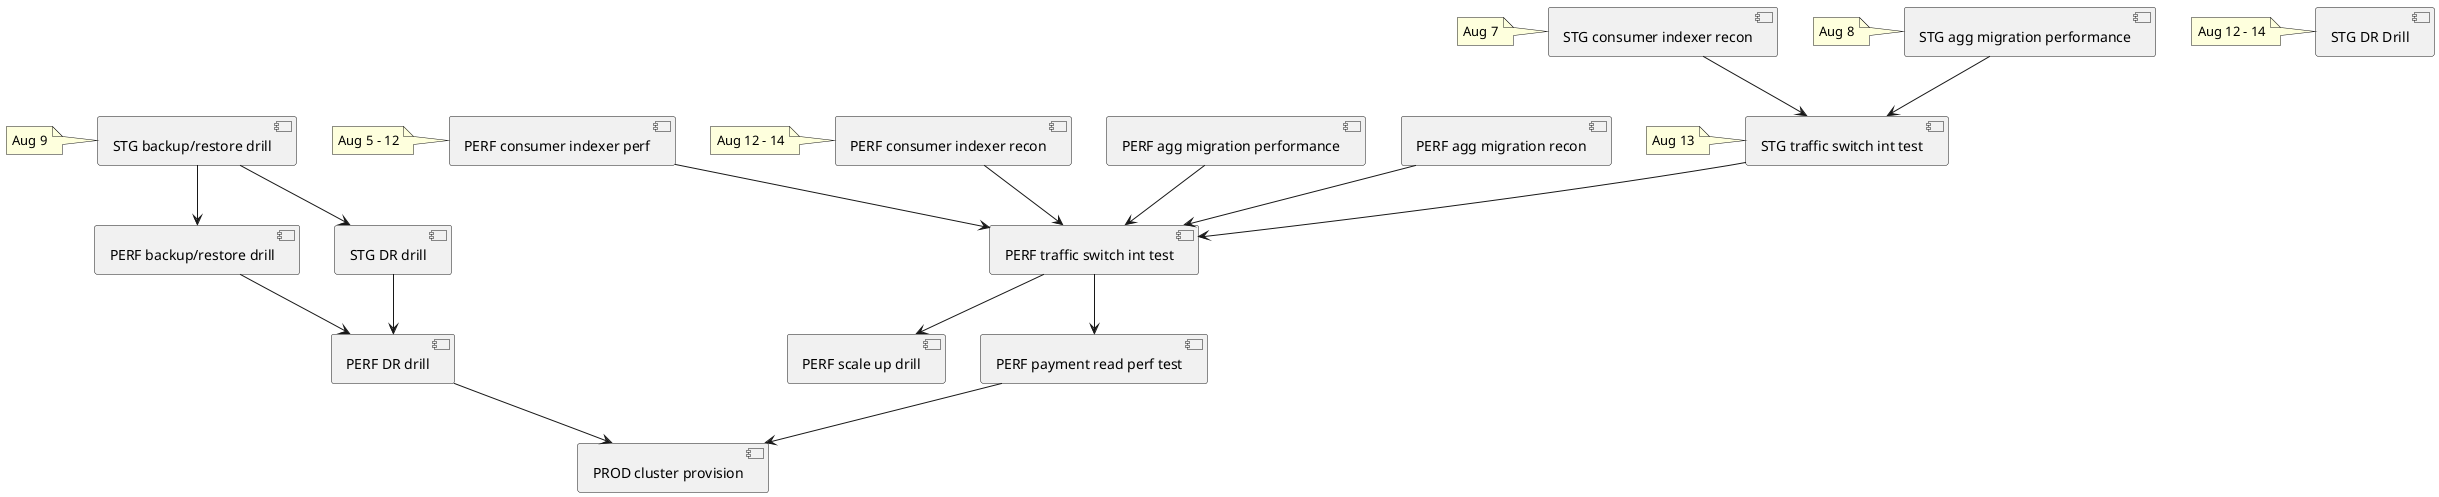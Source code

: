@startuml
skinparam component {
	backgroundColor<<done>> Green
	backgroundColor<<doing>> Yellow
	backgroundColor<<explore>> Blue
}

[STG consumer indexer recon]
note left: Aug 7
[STG traffic switch int test]
note left: Aug 13
[STG agg migration performance]
note left: Aug 8
[PERF consumer indexer perf]
note left: Aug 5 - 12
[PERF consumer indexer recon]
note left: Aug 12 - 14
[STG backup/restore drill]
note left: Aug 9
[STG DR Drill]
note left: Aug 12 - 14


[STG consumer indexer recon] --> [STG traffic switch int test] 
[STG agg migration performance] --> [STG traffic switch int test] 
[PERF consumer indexer perf] --> [PERF traffic switch int test] 
[PERF consumer indexer recon] --> [PERF traffic switch int test] 
[PERF agg migration performance] --> [PERF traffic switch int test] 
[PERF agg migration recon] --> [PERF traffic switch int test] 
[STG backup/restore drill] --> [PERF backup/restore drill]
[PERF backup/restore drill] --> [PERF DR drill]
[STG backup/restore drill] --> [STG DR drill]
[STG DR drill] --> [PERF DR drill]
[PERF traffic switch int test] --> [PERF scale up drill]
[STG traffic switch int test] --> [PERF traffic switch int test] 
[PERF traffic switch int test] --> [PERF payment read perf test]
[PERF DR drill] --> [PROD cluster provision] 
[PERF payment read perf test] --> [PROD cluster provision]
@enduml


